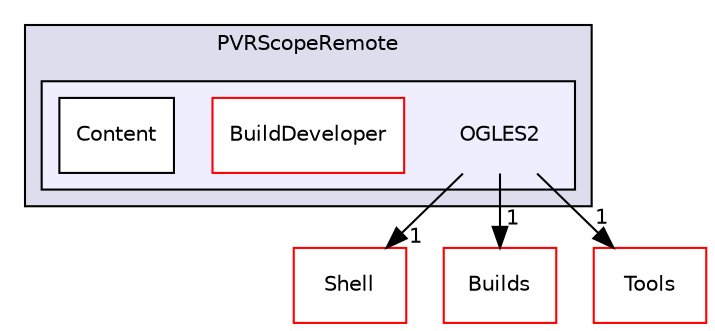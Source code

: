digraph "PVR/SDK_3.4/Examples/Advanced/PVRScopeRemote/OGLES2" {
  compound=true
  node [ fontsize="10", fontname="Helvetica"];
  edge [ labelfontsize="10", labelfontname="Helvetica"];
  subgraph clusterdir_70e5853cec87b1ddd5267c4ee1d708d4 {
    graph [ bgcolor="#ddddee", pencolor="black", label="PVRScopeRemote" fontname="Helvetica", fontsize="10", URL="dir_70e5853cec87b1ddd5267c4ee1d708d4.html"]
  subgraph clusterdir_1dc9d63d0e27ee3dee2adb0cb7fce438 {
    graph [ bgcolor="#eeeeff", pencolor="black", label="" URL="dir_1dc9d63d0e27ee3dee2adb0cb7fce438.html"];
    dir_1dc9d63d0e27ee3dee2adb0cb7fce438 [shape=plaintext label="OGLES2"];
    dir_4b8dd5f041a3f86fa1d4a247a9a86eb6 [shape=box label="BuildDeveloper" color="red" fillcolor="white" style="filled" URL="dir_4b8dd5f041a3f86fa1d4a247a9a86eb6.html"];
    dir_5f5bb6dd4e21bc12b624e416a8dc09d3 [shape=box label="Content" color="black" fillcolor="white" style="filled" URL="dir_5f5bb6dd4e21bc12b624e416a8dc09d3.html"];
  }
  }
  dir_de41955a66a331b990d60d5323117a97 [shape=box label="Shell" fillcolor="white" style="filled" color="red" URL="dir_de41955a66a331b990d60d5323117a97.html"];
  dir_1af8ad330c4bc410d3d82949093945d2 [shape=box label="Builds" fillcolor="white" style="filled" color="red" URL="dir_1af8ad330c4bc410d3d82949093945d2.html"];
  dir_5222bd6691dac9df766f8a52293393a2 [shape=box label="Tools" fillcolor="white" style="filled" color="red" URL="dir_5222bd6691dac9df766f8a52293393a2.html"];
  dir_1dc9d63d0e27ee3dee2adb0cb7fce438->dir_de41955a66a331b990d60d5323117a97 [headlabel="1", labeldistance=1.5 headhref="dir_000615_000133.html"];
  dir_1dc9d63d0e27ee3dee2adb0cb7fce438->dir_1af8ad330c4bc410d3d82949093945d2 [headlabel="1", labeldistance=1.5 headhref="dir_000615_000027.html"];
  dir_1dc9d63d0e27ee3dee2adb0cb7fce438->dir_5222bd6691dac9df766f8a52293393a2 [headlabel="1", labeldistance=1.5 headhref="dir_000615_001762.html"];
}
